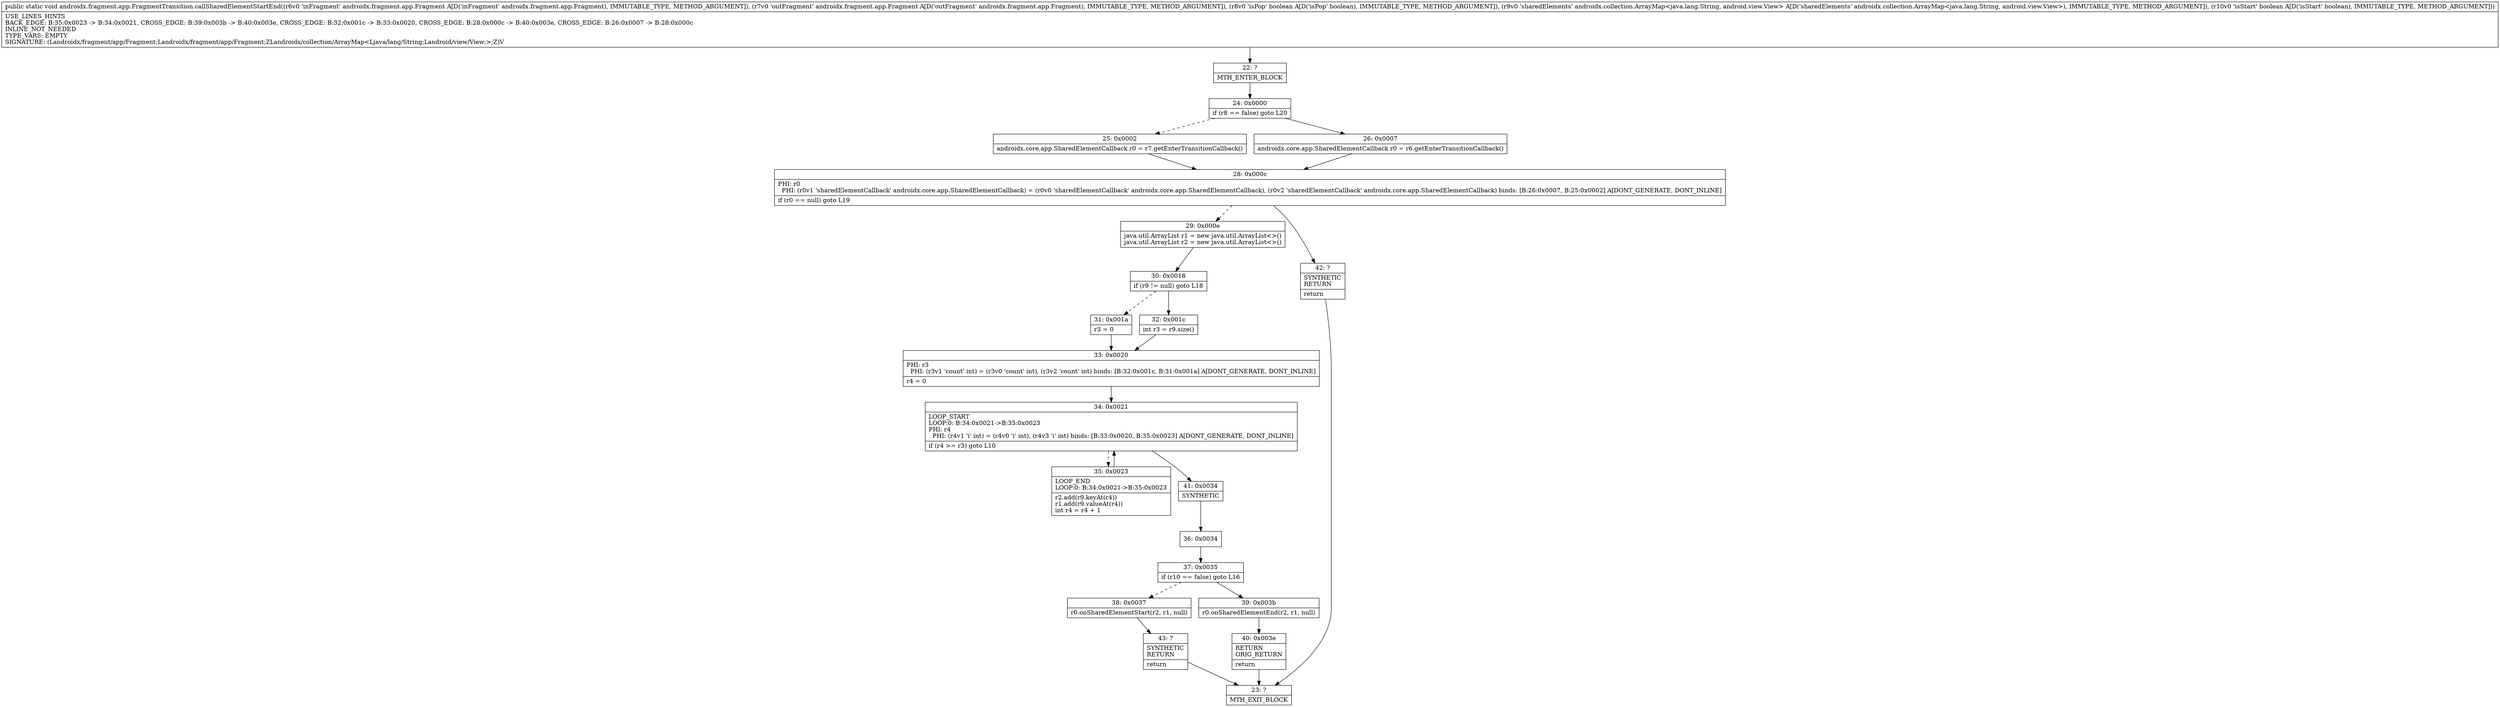 digraph "CFG forandroidx.fragment.app.FragmentTransition.callSharedElementStartEnd(Landroidx\/fragment\/app\/Fragment;Landroidx\/fragment\/app\/Fragment;ZLandroidx\/collection\/ArrayMap;Z)V" {
Node_22 [shape=record,label="{22\:\ ?|MTH_ENTER_BLOCK\l}"];
Node_24 [shape=record,label="{24\:\ 0x0000|if (r8 == false) goto L20\l}"];
Node_25 [shape=record,label="{25\:\ 0x0002|androidx.core.app.SharedElementCallback r0 = r7.getEnterTransitionCallback()\l}"];
Node_28 [shape=record,label="{28\:\ 0x000c|PHI: r0 \l  PHI: (r0v1 'sharedElementCallback' androidx.core.app.SharedElementCallback) = (r0v0 'sharedElementCallback' androidx.core.app.SharedElementCallback), (r0v2 'sharedElementCallback' androidx.core.app.SharedElementCallback) binds: [B:26:0x0007, B:25:0x0002] A[DONT_GENERATE, DONT_INLINE]\l|if (r0 == null) goto L19\l}"];
Node_29 [shape=record,label="{29\:\ 0x000e|java.util.ArrayList r1 = new java.util.ArrayList\<\>()\ljava.util.ArrayList r2 = new java.util.ArrayList\<\>()\l}"];
Node_30 [shape=record,label="{30\:\ 0x0018|if (r9 != null) goto L18\l}"];
Node_31 [shape=record,label="{31\:\ 0x001a|r3 = 0\l}"];
Node_33 [shape=record,label="{33\:\ 0x0020|PHI: r3 \l  PHI: (r3v1 'count' int) = (r3v0 'count' int), (r3v2 'count' int) binds: [B:32:0x001c, B:31:0x001a] A[DONT_GENERATE, DONT_INLINE]\l|r4 = 0\l}"];
Node_34 [shape=record,label="{34\:\ 0x0021|LOOP_START\lLOOP:0: B:34:0x0021\-\>B:35:0x0023\lPHI: r4 \l  PHI: (r4v1 'i' int) = (r4v0 'i' int), (r4v3 'i' int) binds: [B:33:0x0020, B:35:0x0023] A[DONT_GENERATE, DONT_INLINE]\l|if (r4 \>= r3) goto L10\l}"];
Node_35 [shape=record,label="{35\:\ 0x0023|LOOP_END\lLOOP:0: B:34:0x0021\-\>B:35:0x0023\l|r2.add(r9.keyAt(r4))\lr1.add(r9.valueAt(r4))\lint r4 = r4 + 1\l}"];
Node_41 [shape=record,label="{41\:\ 0x0034|SYNTHETIC\l}"];
Node_36 [shape=record,label="{36\:\ 0x0034}"];
Node_37 [shape=record,label="{37\:\ 0x0035|if (r10 == false) goto L16\l}"];
Node_38 [shape=record,label="{38\:\ 0x0037|r0.onSharedElementStart(r2, r1, null)\l}"];
Node_43 [shape=record,label="{43\:\ ?|SYNTHETIC\lRETURN\l|return\l}"];
Node_23 [shape=record,label="{23\:\ ?|MTH_EXIT_BLOCK\l}"];
Node_39 [shape=record,label="{39\:\ 0x003b|r0.onSharedElementEnd(r2, r1, null)\l}"];
Node_40 [shape=record,label="{40\:\ 0x003e|RETURN\lORIG_RETURN\l|return\l}"];
Node_32 [shape=record,label="{32\:\ 0x001c|int r3 = r9.size()\l}"];
Node_42 [shape=record,label="{42\:\ ?|SYNTHETIC\lRETURN\l|return\l}"];
Node_26 [shape=record,label="{26\:\ 0x0007|androidx.core.app.SharedElementCallback r0 = r6.getEnterTransitionCallback()\l}"];
MethodNode[shape=record,label="{public static void androidx.fragment.app.FragmentTransition.callSharedElementStartEnd((r6v0 'inFragment' androidx.fragment.app.Fragment A[D('inFragment' androidx.fragment.app.Fragment), IMMUTABLE_TYPE, METHOD_ARGUMENT]), (r7v0 'outFragment' androidx.fragment.app.Fragment A[D('outFragment' androidx.fragment.app.Fragment), IMMUTABLE_TYPE, METHOD_ARGUMENT]), (r8v0 'isPop' boolean A[D('isPop' boolean), IMMUTABLE_TYPE, METHOD_ARGUMENT]), (r9v0 'sharedElements' androidx.collection.ArrayMap\<java.lang.String, android.view.View\> A[D('sharedElements' androidx.collection.ArrayMap\<java.lang.String, android.view.View\>), IMMUTABLE_TYPE, METHOD_ARGUMENT]), (r10v0 'isStart' boolean A[D('isStart' boolean), IMMUTABLE_TYPE, METHOD_ARGUMENT]))  | USE_LINES_HINTS\lBACK_EDGE: B:35:0x0023 \-\> B:34:0x0021, CROSS_EDGE: B:39:0x003b \-\> B:40:0x003e, CROSS_EDGE: B:32:0x001c \-\> B:33:0x0020, CROSS_EDGE: B:28:0x000c \-\> B:40:0x003e, CROSS_EDGE: B:26:0x0007 \-\> B:28:0x000c\lINLINE_NOT_NEEDED\lTYPE_VARS: EMPTY\lSIGNATURE: (Landroidx\/fragment\/app\/Fragment;Landroidx\/fragment\/app\/Fragment;ZLandroidx\/collection\/ArrayMap\<Ljava\/lang\/String;Landroid\/view\/View;\>;Z)V\l}"];
MethodNode -> Node_22;Node_22 -> Node_24;
Node_24 -> Node_25[style=dashed];
Node_24 -> Node_26;
Node_25 -> Node_28;
Node_28 -> Node_29[style=dashed];
Node_28 -> Node_42;
Node_29 -> Node_30;
Node_30 -> Node_31[style=dashed];
Node_30 -> Node_32;
Node_31 -> Node_33;
Node_33 -> Node_34;
Node_34 -> Node_35[style=dashed];
Node_34 -> Node_41;
Node_35 -> Node_34;
Node_41 -> Node_36;
Node_36 -> Node_37;
Node_37 -> Node_38[style=dashed];
Node_37 -> Node_39;
Node_38 -> Node_43;
Node_43 -> Node_23;
Node_39 -> Node_40;
Node_40 -> Node_23;
Node_32 -> Node_33;
Node_42 -> Node_23;
Node_26 -> Node_28;
}


